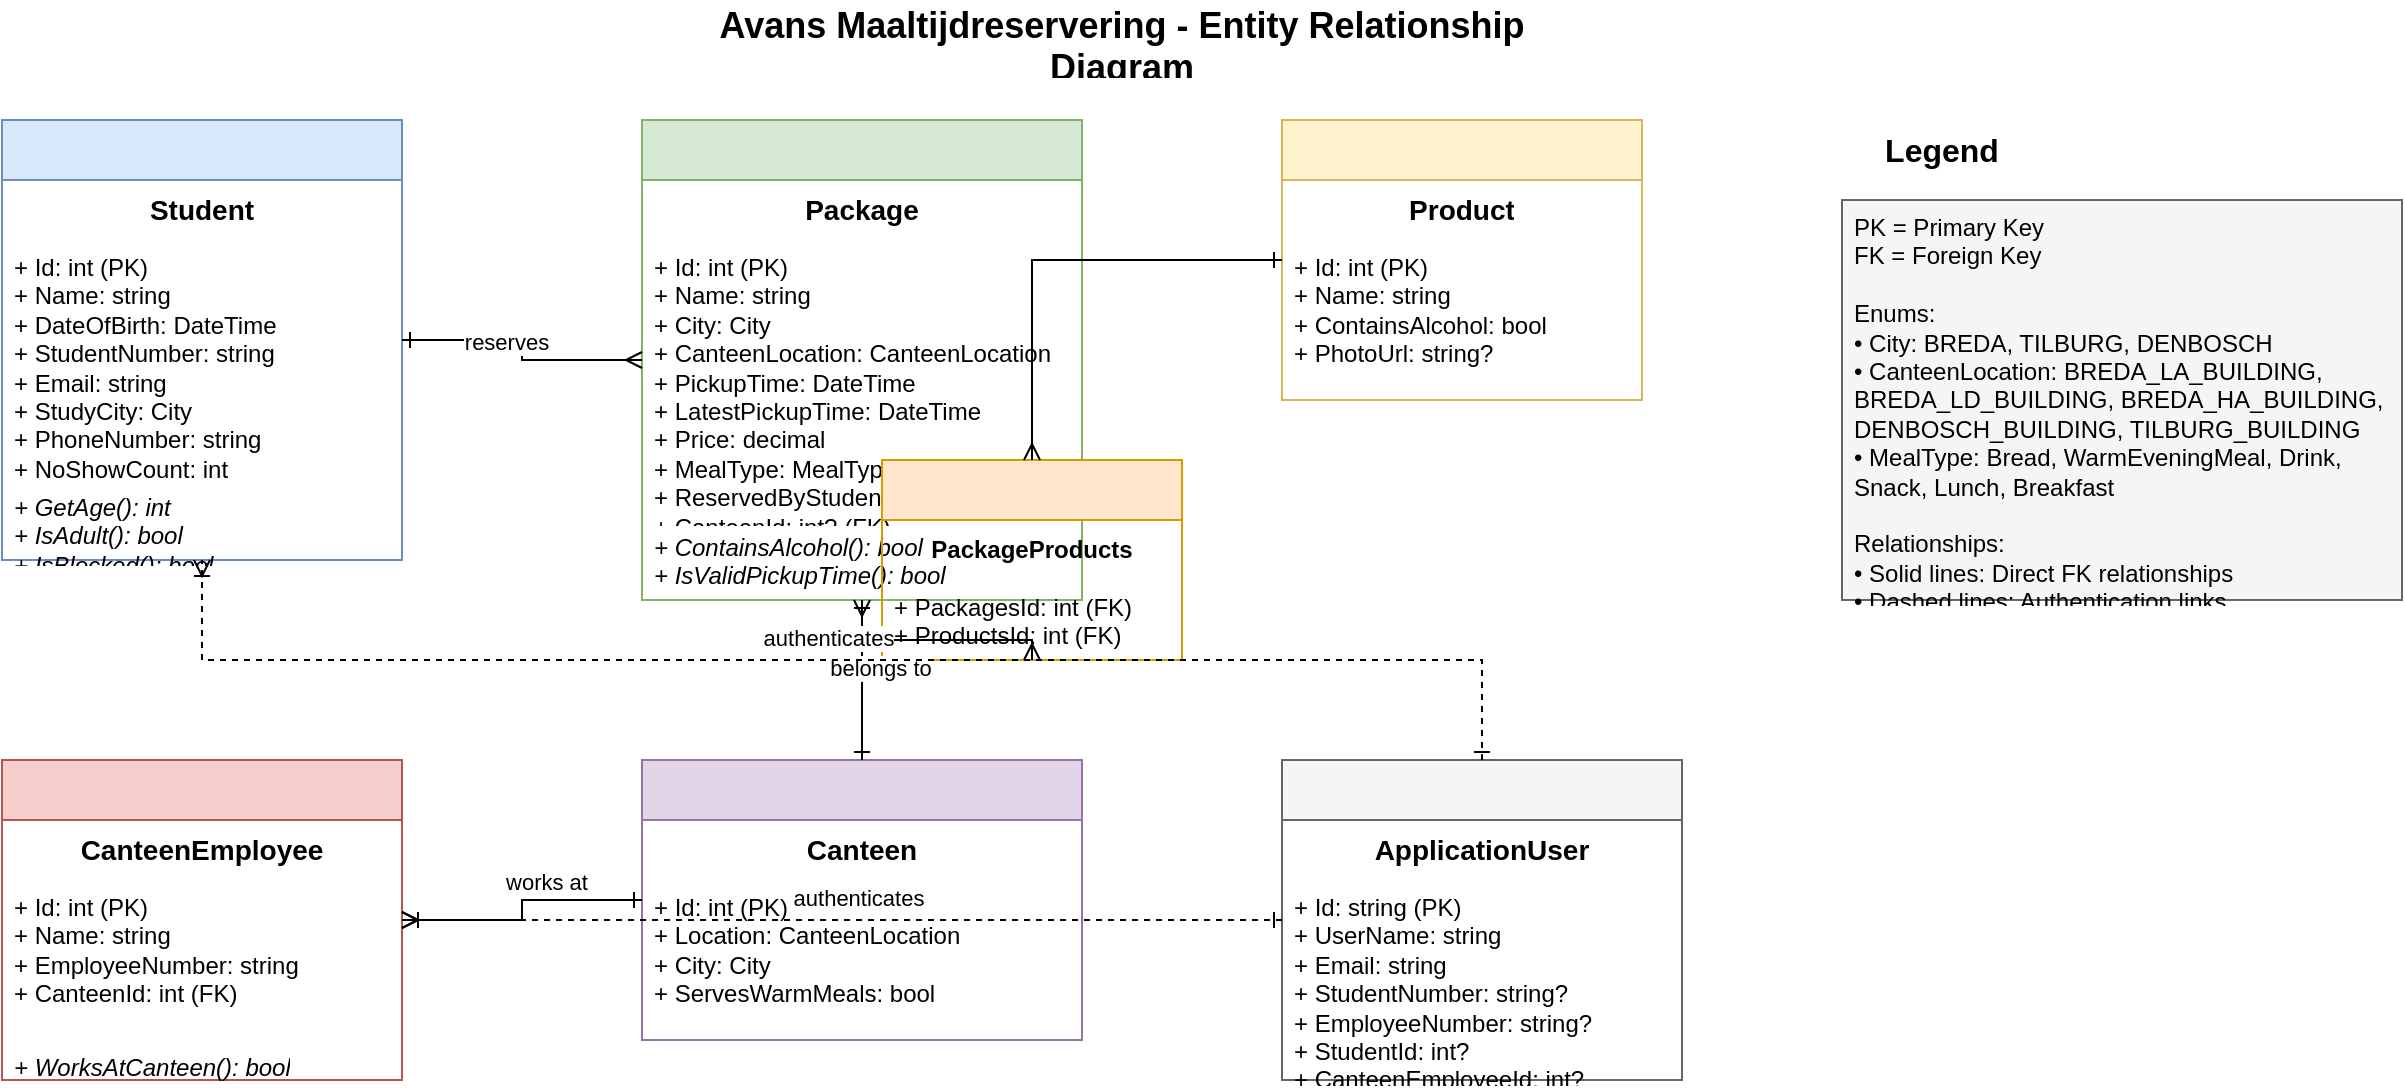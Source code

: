 <?xml version="1.0" encoding="UTF-8"?>
<mxfile version="24.7.17">
  <diagram name="Avans Maaltijdreservering ERD" id="avans-erd">
    <mxGraphModel dx="1422" dy="794" grid="1" gridSize="10" guides="1" tooltips="1" connect="1" arrows="1" fold="1" page="1" pageScale="1" pageWidth="1169" pageHeight="827" math="0" shadow="0">
      <root>
        <mxCell id="0" />
        <mxCell id="1" parent="0" />
        
        <!-- Student Entity -->
        <mxCell id="student-entity" value="" style="swimlane;fontStyle=1;align=center;verticalAlign=top;childLayout=stackLayout;horizontal=1;startSize=30;horizontalStack=0;resizeParent=1;resizeParentMax=0;resizeLast=0;collapsible=0;marginBottom=0;fillColor=#dae8fc;strokeColor=#6c8ebf;" parent="1" vertex="1">
          <mxGeometry x="80" y="80" width="200" height="220" as="geometry" />
        </mxCell>
        <mxCell id="student-title" value="Student" style="text;strokeColor=none;fillColor=none;align=center;verticalAlign=middle;spacingLeft=4;spacingRight=4;overflow=hidden;points=[[0,0.5],[1,0.5]];portConstraint=eastwest;rotatable=0;whiteSpace=wrap;html=1;fontStyle=1;fontSize=14;" parent="student-entity" vertex="1">
          <mxGeometry y="30" width="200" height="30" as="geometry" />
        </mxCell>
        <mxCell id="student-attrs" value="+ Id: int (PK)&lt;br&gt;+ Name: string&lt;br&gt;+ DateOfBirth: DateTime&lt;br&gt;+ StudentNumber: string&lt;br&gt;+ Email: string&lt;br&gt;+ StudyCity: City&lt;br&gt;+ PhoneNumber: string&lt;br&gt;+ NoShowCount: int" style="text;strokeColor=none;fillColor=none;align=left;verticalAlign=top;spacingLeft=4;spacingRight=4;overflow=hidden;points=[[0,0.5],[1,0.5]];portConstraint=eastwest;rotatable=0;whiteSpace=wrap;html=1;" parent="student-entity" vertex="1">
          <mxGeometry y="60" width="200" height="120" as="geometry" />
        </mxCell>
        <mxCell id="student-methods" value="+ GetAge(): int&lt;br&gt;+ IsAdult(): bool&lt;br&gt;+ IsBlocked(): bool&lt;br&gt;+ HasReservationOnDate(): bool" style="text;strokeColor=none;fillColor=none;align=left;verticalAlign=top;spacingLeft=4;spacingRight=4;overflow=hidden;points=[[0,0.5],[1,0.5]];portConstraint=eastwest;rotatable=0;whiteSpace=wrap;html=1;fontStyle=2;" parent="student-entity" vertex="1">
          <mxGeometry y="180" width="200" height="40" as="geometry" />
        </mxCell>

        <!-- Package Entity -->
        <mxCell id="package-entity" value="" style="swimlane;fontStyle=1;align=center;verticalAlign=top;childLayout=stackLayout;horizontal=1;startSize=30;horizontalStack=0;resizeParent=1;resizeParentMax=0;resizeLast=0;collapsible=0;marginBottom=0;fillColor=#d5e8d4;strokeColor=#82b366;" parent="1" vertex="1">
          <mxGeometry x="400" y="80" width="220" height="240" as="geometry" />
        </mxCell>
        <mxCell id="package-title" value="Package" style="text;strokeColor=none;fillColor=none;align=center;verticalAlign=middle;spacingLeft=4;spacingRight=4;overflow=hidden;points=[[0,0.5],[1,0.5]];portConstraint=eastwest;rotatable=0;whiteSpace=wrap;html=1;fontStyle=1;fontSize=14;" parent="package-entity" vertex="1">
          <mxGeometry y="30" width="220" height="30" as="geometry" />
        </mxCell>
        <mxCell id="package-attrs" value="+ Id: int (PK)&lt;br&gt;+ Name: string&lt;br&gt;+ City: City&lt;br&gt;+ CanteenLocation: CanteenLocation&lt;br&gt;+ PickupTime: DateTime&lt;br&gt;+ LatestPickupTime: DateTime&lt;br&gt;+ Price: decimal&lt;br&gt;+ MealType: MealType&lt;br&gt;+ ReservedByStudentId: int? (FK)&lt;br&gt;+ CanteenId: int? (FK)" style="text;strokeColor=none;fillColor=none;align=left;verticalAlign=top;spacingLeft=4;spacingRight=4;overflow=hidden;points=[[0,0.5],[1,0.5]];portConstraint=eastwest;rotatable=0;whiteSpace=wrap;html=1;" parent="package-entity" vertex="1">
          <mxGeometry y="60" width="220" height="140" as="geometry" />
        </mxCell>
        <mxCell id="package-methods" value="+ ContainsAlcohol(): bool&lt;br&gt;+ IsValidPickupTime(): bool" style="text;strokeColor=none;fillColor=none;align=left;verticalAlign=top;spacingLeft=4;spacingRight=4;overflow=hidden;points=[[0,0.5],[1,0.5]];portConstraint=eastwest;rotatable=0;whiteSpace=wrap;html=1;fontStyle=2;" parent="package-entity" vertex="1">
          <mxGeometry y="200" width="220" height="40" as="geometry" />
        </mxCell>

        <!-- Product Entity -->
        <mxCell id="product-entity" value="" style="swimlane;fontStyle=1;align=center;verticalAlign=top;childLayout=stackLayout;horizontal=1;startSize=30;horizontalStack=0;resizeParent=1;resizeParentMax=0;resizeLast=0;collapsible=0;marginBottom=0;fillColor=#fff2cc;strokeColor=#d6b656;" parent="1" vertex="1">
          <mxGeometry x="720" y="80" width="180" height="140" as="geometry" />
        </mxCell>
        <mxCell id="product-title" value="Product" style="text;strokeColor=none;fillColor=none;align=center;verticalAlign=middle;spacingLeft=4;spacingRight=4;overflow=hidden;points=[[0,0.5],[1,0.5]];portConstraint=eastwest;rotatable=0;whiteSpace=wrap;html=1;fontStyle=1;fontSize=14;" parent="product-entity" vertex="1">
          <mxGeometry y="30" width="180" height="30" as="geometry" />
        </mxCell>
        <mxCell id="product-attrs" value="+ Id: int (PK)&lt;br&gt;+ Name: string&lt;br&gt;+ ContainsAlcohol: bool&lt;br&gt;+ PhotoUrl: string?" style="text;strokeColor=none;fillColor=none;align=left;verticalAlign=top;spacingLeft=4;spacingRight=4;overflow=hidden;points=[[0,0.5],[1,0.5]];portConstraint=eastwest;rotatable=0;whiteSpace=wrap;html=1;" parent="product-entity" vertex="1">
          <mxGeometry y="60" width="180" height="80" as="geometry" />
        </mxCell>

        <!-- Canteen Entity -->
        <mxCell id="canteen-entity" value="" style="swimlane;fontStyle=1;align=center;verticalAlign=top;childLayout=stackLayout;horizontal=1;startSize=30;horizontalStack=0;resizeParent=1;resizeParentMax=0;resizeLast=0;collapsible=0;marginBottom=0;fillColor=#e1d5e7;strokeColor=#9673a6;" parent="1" vertex="1">
          <mxGeometry x="400" y="400" width="220" height="140" as="geometry" />
        </mxCell>
        <mxCell id="canteen-title" value="Canteen" style="text;strokeColor=none;fillColor=none;align=center;verticalAlign=middle;spacingLeft=4;spacingRight=4;overflow=hidden;points=[[0,0.5],[1,0.5]];portConstraint=eastwest;rotatable=0;whiteSpace=wrap;html=1;fontStyle=1;fontSize=14;" parent="canteen-entity" vertex="1">
          <mxGeometry y="30" width="220" height="30" as="geometry" />
        </mxCell>
        <mxCell id="canteen-attrs" value="+ Id: int (PK)&lt;br&gt;+ Location: CanteenLocation&lt;br&gt;+ City: City&lt;br&gt;+ ServesWarmMeals: bool" style="text;strokeColor=none;fillColor=none;align=left;verticalAlign=top;spacingLeft=4;spacingRight=4;overflow=hidden;points=[[0,0.5],[1,0.5]];portConstraint=eastwest;rotatable=0;whiteSpace=wrap;html=1;" parent="canteen-entity" vertex="1">
          <mxGeometry y="60" width="220" height="80" as="geometry" />
        </mxCell>

        <!-- CanteenEmployee Entity -->
        <mxCell id="employee-entity" value="" style="swimlane;fontStyle=1;align=center;verticalAlign=top;childLayout=stackLayout;horizontal=1;startSize=30;horizontalStack=0;resizeParent=1;resizeParentMax=0;resizeLast=0;collapsible=0;marginBottom=0;fillColor=#f8cecc;strokeColor=#b85450;" parent="1" vertex="1">
          <mxGeometry x="80" y="400" width="200" height="160" as="geometry" />
        </mxCell>
        <mxCell id="employee-title" value="CanteenEmployee" style="text;strokeColor=none;fillColor=none;align=center;verticalAlign=middle;spacingLeft=4;spacingRight=4;overflow=hidden;points=[[0,0.5],[1,0.5]];portConstraint=eastwest;rotatable=0;whiteSpace=wrap;html=1;fontStyle=1;fontSize=14;" parent="employee-entity" vertex="1">
          <mxGeometry y="30" width="200" height="30" as="geometry" />
        </mxCell>
        <mxCell id="employee-attrs" value="+ Id: int (PK)&lt;br&gt;+ Name: string&lt;br&gt;+ EmployeeNumber: string&lt;br&gt;+ CanteenId: int (FK)" style="text;strokeColor=none;fillColor=none;align=left;verticalAlign=top;spacingLeft=4;spacingRight=4;overflow=hidden;points=[[0,0.5],[1,0.5]];portConstraint=eastwest;rotatable=0;whiteSpace=wrap;html=1;" parent="employee-entity" vertex="1">
          <mxGeometry y="60" width="200" height="80" as="geometry" />
        </mxCell>
        <mxCell id="employee-methods" value="+ WorksAtCanteen(): bool" style="text;strokeColor=none;fillColor=none;align=left;verticalAlign=top;spacingLeft=4;spacingRight=4;overflow=hidden;points=[[0,0.5],[1,0.5]];portConstraint=eastwest;rotatable=0;whiteSpace=wrap;html=1;fontStyle=2;" parent="employee-entity" vertex="1">
          <mxGeometry y="140" width="200" height="20" as="geometry" />
        </mxCell>

        <!-- ApplicationUser Entity -->
        <mxCell id="appuser-entity" value="" style="swimlane;fontStyle=1;align=center;verticalAlign=top;childLayout=stackLayout;horizontal=1;startSize=30;horizontalStack=0;resizeParent=1;resizeParentMax=0;resizeLast=0;collapsible=0;marginBottom=0;fillColor=#f5f5f5;strokeColor=#666666;" parent="1" vertex="1">
          <mxGeometry x="720" y="400" width="200" height="160" as="geometry" />
        </mxCell>
        <mxCell id="appuser-title" value="ApplicationUser" style="text;strokeColor=none;fillColor=none;align=center;verticalAlign=middle;spacingLeft=4;spacingRight=4;overflow=hidden;points=[[0,0.5],[1,0.5]];portConstraint=eastwest;rotatable=0;whiteSpace=wrap;html=1;fontStyle=1;fontSize=14;" parent="appuser-entity" vertex="1">
          <mxGeometry y="30" width="200" height="30" as="geometry" />
        </mxCell>
        <mxCell id="appuser-attrs" value="+ Id: string (PK)&lt;br&gt;+ UserName: string&lt;br&gt;+ Email: string&lt;br&gt;+ StudentNumber: string?&lt;br&gt;+ EmployeeNumber: string?&lt;br&gt;+ StudentId: int?&lt;br&gt;+ CanteenEmployeeId: int?" style="text;strokeColor=none;fillColor=none;align=left;verticalAlign=top;spacingLeft=4;spacingRight=4;overflow=hidden;points=[[0,0.5],[1,0.5]];portConstraint=eastwest;rotatable=0;whiteSpace=wrap;html=1;" parent="appuser-entity" vertex="1">
          <mxGeometry y="60" width="200" height="100" as="geometry" />
        </mxCell>

        <!-- PackageProducts Junction Entity (Many-to-Many) -->
        <mxCell id="packageproducts-entity" value="" style="swimlane;fontStyle=1;align=center;verticalAlign=top;childLayout=stackLayout;horizontal=1;startSize=30;horizontalStack=0;resizeParent=1;resizeParentMax=0;resizeLast=0;collapsible=0;marginBottom=0;fillColor=#ffe6cc;strokeColor=#d79b00;" parent="1" vertex="1">
          <mxGeometry x="520" y="250" width="150" height="100" as="geometry" />
        </mxCell>
        <mxCell id="packageproducts-title" value="PackageProducts" style="text;strokeColor=none;fillColor=none;align=center;verticalAlign=middle;spacingLeft=4;spacingRight=4;overflow=hidden;points=[[0,0.5],[1,0.5]];portConstraint=eastwest;rotatable=0;whiteSpace=wrap;html=1;fontStyle=1;fontSize=12;" parent="packageproducts-entity" vertex="1">
          <mxGeometry y="30" width="150" height="30" as="geometry" />
        </mxCell>
        <mxCell id="packageproducts-attrs" value="+ PackagesId: int (FK)&lt;br&gt;+ ProductsId: int (FK)" style="text;strokeColor=none;fillColor=none;align=left;verticalAlign=top;spacingLeft=4;spacingRight=4;overflow=hidden;points=[[0,0.5],[1,0.5]];portConstraint=eastwest;rotatable=0;whiteSpace=wrap;html=1;" parent="packageproducts-entity" vertex="1">
          <mxGeometry y="60" width="150" height="40" as="geometry" />
        </mxCell>

        <!-- Relationships -->
        
        <!-- Student -> Package (One-to-Many: Reservations) -->
        <mxCell id="student-package-rel" value="" style="edgeStyle=orthogonalEdgeStyle;rounded=0;orthogonalLoop=1;jettySize=auto;html=1;endArrow=ERmany;endFill=0;startArrow=ERone;startFill=0;" parent="1" source="student-entity" target="package-entity" edge="1">
          <mxGeometry relative="1" as="geometry" />
        </mxCell>
        <mxCell id="student-package-label" value="reserves" style="edgeLabel;html=1;align=center;verticalAlign=middle;resizable=0;points=[];" parent="student-package-rel" vertex="1" connectable="0">
          <mxGeometry x="0.1" y="-1" relative="1" as="geometry">
            <mxPoint x="-10" y="-10" as="offset" />
          </mxGeometry>
        </mxCell>

        <!-- Package -> Canteen (Many-to-One) -->
        <mxCell id="package-canteen-rel" value="" style="edgeStyle=orthogonalEdgeStyle;rounded=0;orthogonalLoop=1;jettySize=auto;html=1;endArrow=ERone;endFill=0;startArrow=ERmany;startFill=0;" parent="1" source="package-entity" target="canteen-entity" edge="1">
          <mxGeometry relative="1" as="geometry" />
        </mxCell>
        <mxCell id="package-canteen-label" value="belongs to" style="edgeLabel;html=1;align=center;verticalAlign=middle;resizable=0;points=[];" parent="package-canteen-rel" vertex="1" connectable="0">
          <mxGeometry x="0.1" y="-1" relative="1" as="geometry">
            <mxPoint x="10" y="-10" as="offset" />
          </mxGeometry>
        </mxCell>

        <!-- CanteenEmployee -> Canteen (Many-to-One) -->
        <mxCell id="employee-canteen-rel" value="" style="edgeStyle=orthogonalEdgeStyle;rounded=0;orthogonalLoop=1;jettySize=auto;html=1;endArrow=ERone;endFill=0;startArrow=ERmany;startFill=0;" parent="1" source="employee-entity" target="canteen-entity" edge="1">
          <mxGeometry relative="1" as="geometry" />
        </mxCell>
        <mxCell id="employee-canteen-label" value="works at" style="edgeLabel;html=1;align=center;verticalAlign=middle;resizable=0;points=[];" parent="employee-canteen-rel" vertex="1" connectable="0">
          <mxGeometry x="0.1" y="-1" relative="1" as="geometry">
            <mxPoint x="10" y="-10" as="offset" />
          </mxGeometry>
        </mxCell>

        <!-- Package -> PackageProducts (One-to-Many) -->
        <mxCell id="package-packageproducts-rel" value="" style="edgeStyle=orthogonalEdgeStyle;rounded=0;orthogonalLoop=1;jettySize=auto;html=1;endArrow=ERmany;endFill=0;startArrow=ERone;startFill=0;" parent="1" source="package-entity" target="packageproducts-entity" edge="1">
          <mxGeometry relative="1" as="geometry" />
        </mxCell>

        <!-- Product -> PackageProducts (One-to-Many) -->
        <mxCell id="product-packageproducts-rel" value="" style="edgeStyle=orthogonalEdgeStyle;rounded=0;orthogonalLoop=1;jettySize=auto;html=1;endArrow=ERmany;endFill=0;startArrow=ERone;startFill=0;" parent="1" source="product-entity" target="packageproducts-entity" edge="1">
          <mxGeometry relative="1" as="geometry" />
        </mxCell>

        <!-- ApplicationUser -> Student (One-to-One) -->
        <mxCell id="appuser-student-rel" value="" style="edgeStyle=orthogonalEdgeStyle;rounded=0;orthogonalLoop=1;jettySize=auto;html=1;endArrow=ERoneToMany;endFill=0;startArrow=ERone;startFill=0;dashed=1;" parent="1" source="appuser-entity" target="student-entity" edge="1">
          <mxGeometry relative="1" as="geometry">
            <Array as="points">
              <mxPoint x="820" y="350" />
              <mxPoint x="180" y="350" />
            </Array>
          </mxGeometry>
        </mxCell>
        <mxCell id="appuser-student-label" value="authenticates" style="edgeLabel;html=1;align=center;verticalAlign=middle;resizable=0;points=[];" parent="appuser-student-rel" vertex="1" connectable="0">
          <mxGeometry x="0.1" y="-1" relative="1" as="geometry">
            <mxPoint x="30" y="-10" as="offset" />
          </mxGeometry>
        </mxCell>

        <!-- ApplicationUser -> CanteenEmployee (One-to-One) -->
        <mxCell id="appuser-employee-rel" value="" style="edgeStyle=orthogonalEdgeStyle;rounded=0;orthogonalLoop=1;jettySize=auto;html=1;endArrow=ERoneToMany;endFill=0;startArrow=ERone;startFill=0;dashed=1;" parent="1" source="appuser-entity" target="employee-entity" edge="1">
          <mxGeometry relative="1" as="geometry">
            <Array as="points">
              <mxPoint x="720" y="480" />
              <mxPoint x="280" y="480" />
            </Array>
          </mxGeometry>
        </mxCell>
        <mxCell id="appuser-employee-label" value="authenticates" style="edgeLabel;html=1;align=center;verticalAlign=middle;resizable=0;points=[];" parent="appuser-employee-rel" vertex="1" connectable="0">
          <mxGeometry x="0.1" y="-1" relative="1" as="geometry">
            <mxPoint x="30" y="-10" as="offset" />
          </mxGeometry>
        </mxCell>

        <!-- Legend -->
        <mxCell id="legend-title" value="Legend" style="text;strokeColor=none;fillColor=none;align=center;verticalAlign=middle;spacingLeft=4;spacingRight=4;overflow=hidden;points=[[0,0.5],[1,0.5]];portConstraint=eastwest;rotatable=0;whiteSpace=wrap;html=1;fontStyle=1;fontSize=16;" parent="1" vertex="1">
          <mxGeometry x="1000" y="80" width="100" height="30" as="geometry" />
        </mxCell>
        <mxCell id="legend-content" value="PK = Primary Key&lt;br&gt;FK = Foreign Key&lt;br&gt;&lt;br&gt;Enums:&lt;br&gt;• City: BREDA, TILBURG, DENBOSCH&lt;br&gt;• CanteenLocation: BREDA_LA_BUILDING, BREDA_LD_BUILDING, BREDA_HA_BUILDING, DENBOSCH_BUILDING, TILBURG_BUILDING&lt;br&gt;• MealType: Bread, WarmEveningMeal, Drink, Snack, Lunch, Breakfast&lt;br&gt;&lt;br&gt;Relationships:&lt;br&gt;• Solid lines: Direct FK relationships&lt;br&gt;• Dashed lines: Authentication links" style="text;strokeColor=#666666;fillColor=#f5f5f5;align=left;verticalAlign=top;spacingLeft=4;spacingRight=4;overflow=hidden;points=[[0,0.5],[1,0.5]];portConstraint=eastwest;rotatable=0;whiteSpace=wrap;html=1;" parent="1" vertex="1">
          <mxGeometry x="1000" y="120" width="280" height="200" as="geometry" />
        </mxCell>

        <!-- Title -->
        <mxCell id="diagram-title" value="Avans Maaltijdreservering - Entity Relationship Diagram" style="text;strokeColor=none;fillColor=none;align=center;verticalAlign=middle;spacingLeft=4;spacingRight=4;overflow=hidden;points=[[0,0.5],[1,0.5]];portConstraint=eastwest;rotatable=0;whiteSpace=wrap;html=1;fontStyle=1;fontSize=18;" parent="1" vertex="1">
          <mxGeometry x="400" y="20" width="480" height="40" as="geometry" />
        </mxCell>

      </root>
    </mxGraphModel>
  </diagram>
</mxfile>